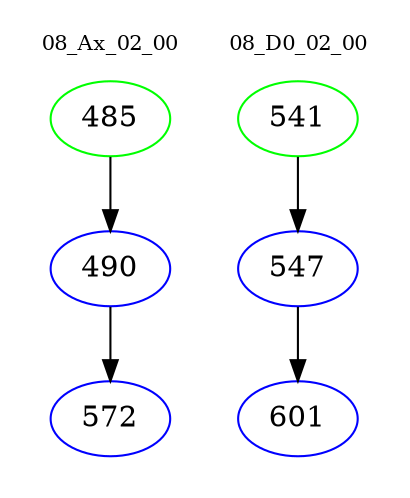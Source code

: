 digraph{
subgraph cluster_0 {
color = white
label = "08_Ax_02_00";
fontsize=10;
T0_485 [label="485", color="green"]
T0_485 -> T0_490 [color="black"]
T0_490 [label="490", color="blue"]
T0_490 -> T0_572 [color="black"]
T0_572 [label="572", color="blue"]
}
subgraph cluster_1 {
color = white
label = "08_D0_02_00";
fontsize=10;
T1_541 [label="541", color="green"]
T1_541 -> T1_547 [color="black"]
T1_547 [label="547", color="blue"]
T1_547 -> T1_601 [color="black"]
T1_601 [label="601", color="blue"]
}
}
